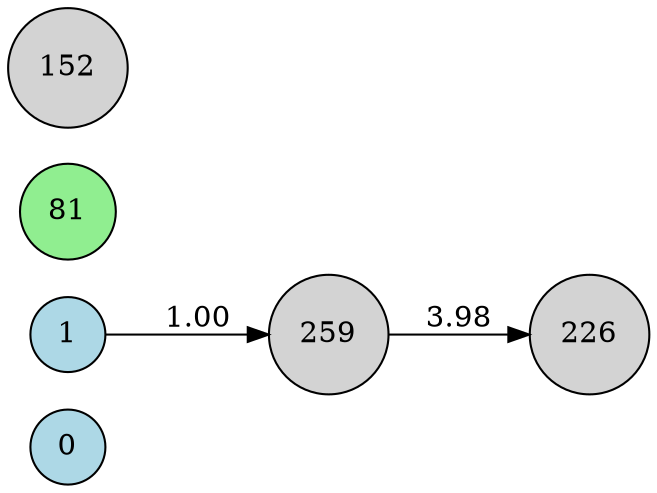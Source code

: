 digraph neat {
  rankdir=LR;
  node [shape=circle];
  node0 [label="0", style=filled, fillcolor=lightblue];
  node1 [label="1", style=filled, fillcolor=lightblue];
  node81 [label="81", style=filled, fillcolor=lightgreen];
  node152 [label="152", style=filled, fillcolor=lightgray];
  node226 [label="226", style=filled, fillcolor=lightgray];
  node259 [label="259", style=filled, fillcolor=lightgray];
  node1 -> node259 [label="1.00"];
  node259 -> node226 [label="3.98"];
}
